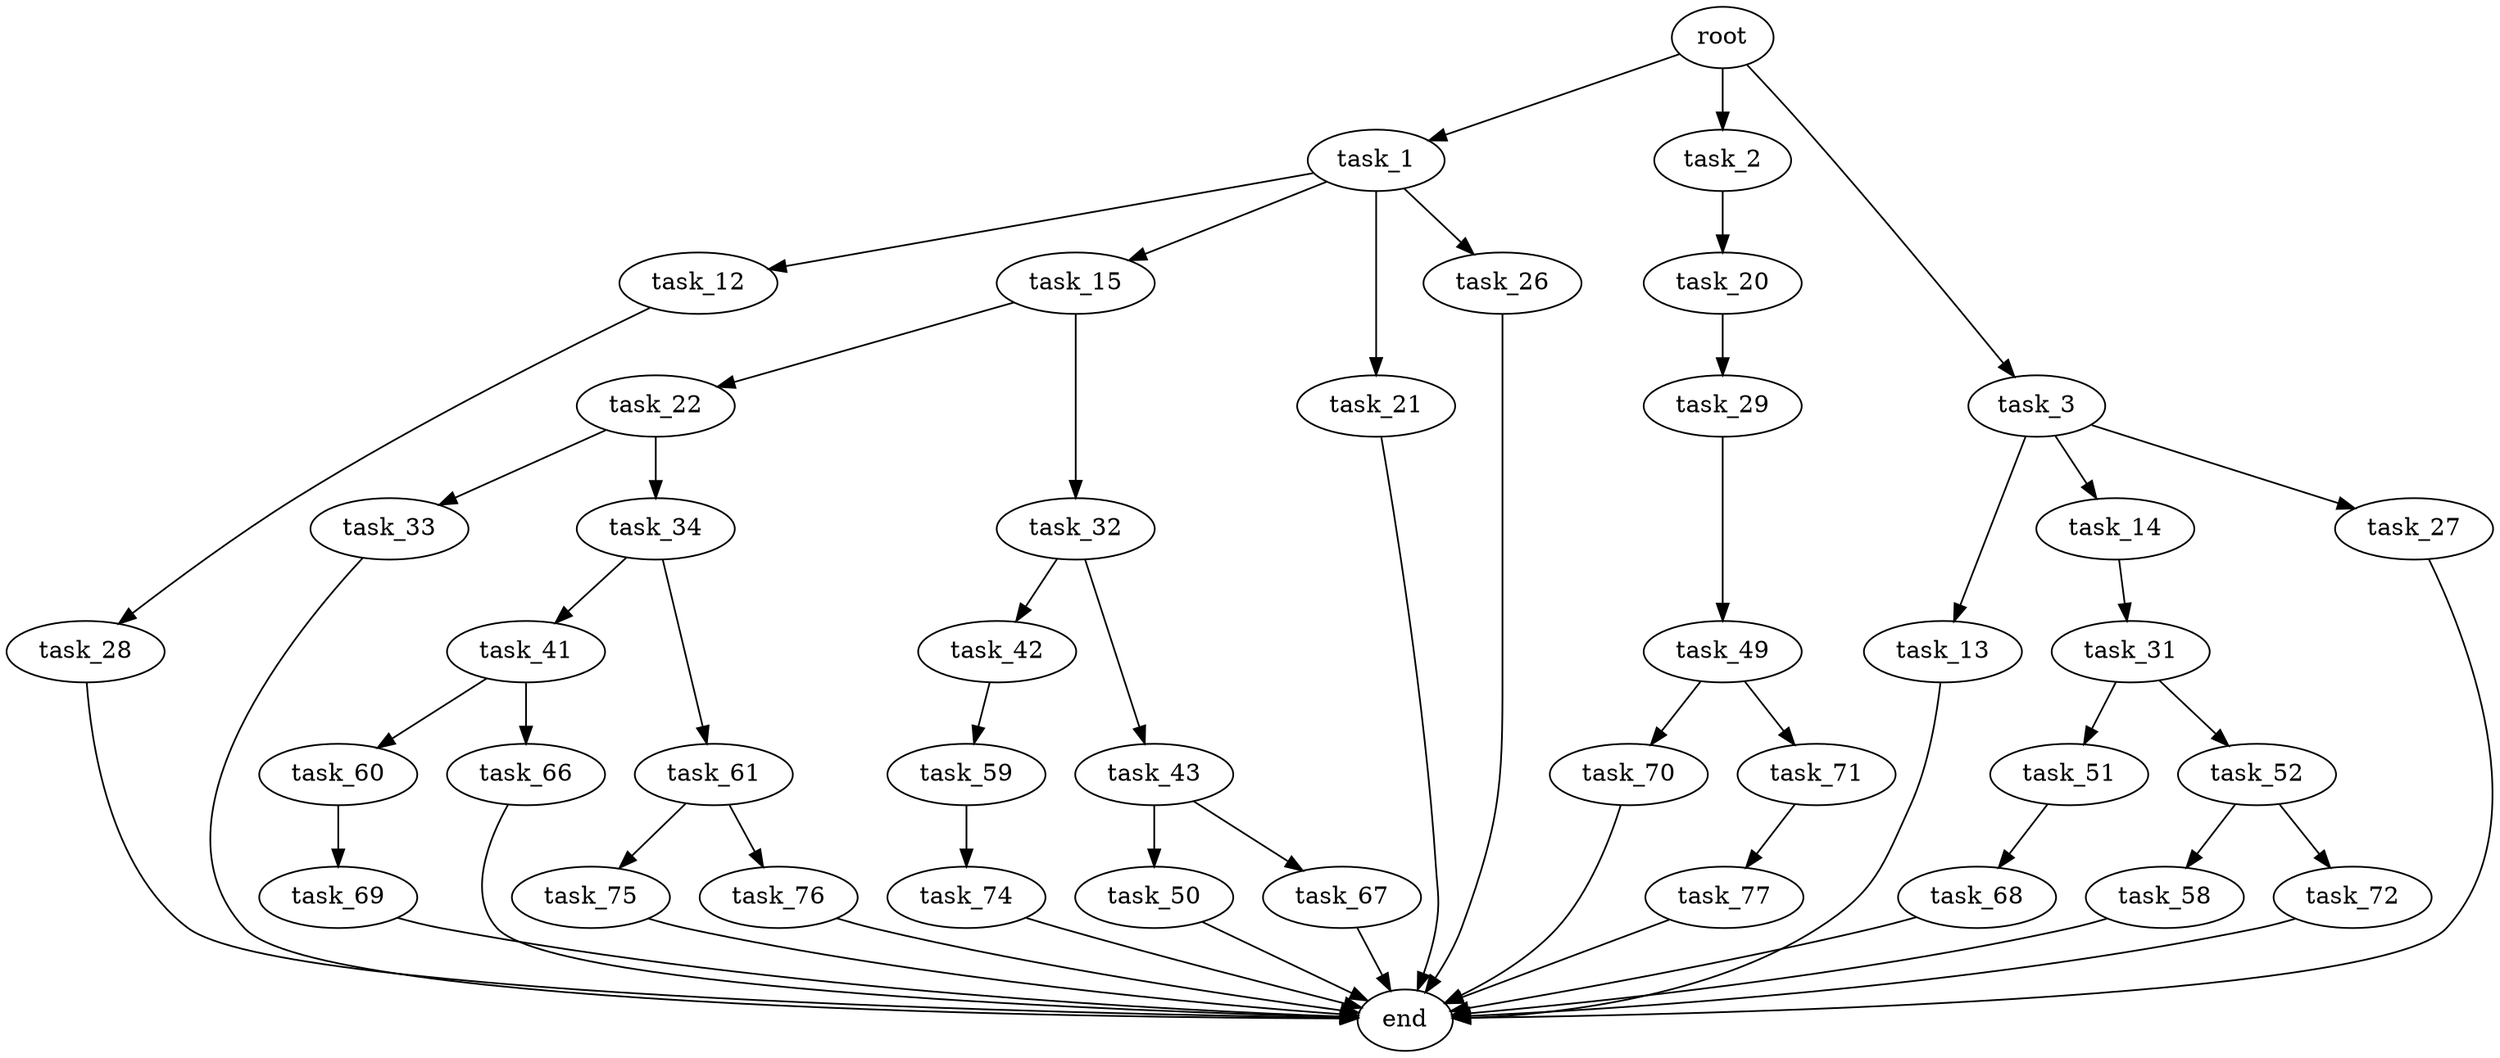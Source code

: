 digraph G {
  root [size="0.000000"];
  task_1 [size="4104660661.000000"];
  task_2 [size="868609219458.000000"];
  task_3 [size="231928233984.000000"];
  task_12 [size="1011532140153.000000"];
  task_15 [size="24172694861.000000"];
  task_21 [size="2849905056.000000"];
  task_26 [size="5426040338.000000"];
  task_20 [size="7154146691.000000"];
  task_13 [size="99119410428.000000"];
  task_14 [size="134217728000.000000"];
  task_27 [size="473709932436.000000"];
  task_28 [size="1073741824000.000000"];
  end [size="0.000000"];
  task_31 [size="960910488143.000000"];
  task_22 [size="28991029248.000000"];
  task_32 [size="16732030740.000000"];
  task_29 [size="1830229166.000000"];
  task_33 [size="7721161499.000000"];
  task_34 [size="784094922260.000000"];
  task_49 [size="231928233984.000000"];
  task_51 [size="6617191778.000000"];
  task_52 [size="368293445632.000000"];
  task_42 [size="236943246279.000000"];
  task_43 [size="368293445632.000000"];
  task_41 [size="643714320278.000000"];
  task_61 [size="11783086592.000000"];
  task_60 [size="65176225497.000000"];
  task_66 [size="144066973061.000000"];
  task_59 [size="782757789696.000000"];
  task_50 [size="303253043326.000000"];
  task_67 [size="32733139716.000000"];
  task_70 [size="528564850860.000000"];
  task_71 [size="69089254509.000000"];
  task_68 [size="68719476736.000000"];
  task_58 [size="28991029248.000000"];
  task_72 [size="134217728000.000000"];
  task_74 [size="231928233984.000000"];
  task_69 [size="966252782220.000000"];
  task_75 [size="562527409355.000000"];
  task_76 [size="68719476736.000000"];
  task_77 [size="1972636563.000000"];

  root -> task_1 [size="1.000000"];
  root -> task_2 [size="1.000000"];
  root -> task_3 [size="1.000000"];
  task_1 -> task_12 [size="75497472.000000"];
  task_1 -> task_15 [size="75497472.000000"];
  task_1 -> task_21 [size="75497472.000000"];
  task_1 -> task_26 [size="75497472.000000"];
  task_2 -> task_20 [size="679477248.000000"];
  task_3 -> task_13 [size="301989888.000000"];
  task_3 -> task_14 [size="301989888.000000"];
  task_3 -> task_27 [size="301989888.000000"];
  task_12 -> task_28 [size="679477248.000000"];
  task_15 -> task_22 [size="411041792.000000"];
  task_15 -> task_32 [size="411041792.000000"];
  task_21 -> end [size="1.000000"];
  task_26 -> end [size="1.000000"];
  task_20 -> task_29 [size="679477248.000000"];
  task_13 -> end [size="1.000000"];
  task_14 -> task_31 [size="209715200.000000"];
  task_27 -> end [size="1.000000"];
  task_28 -> end [size="1.000000"];
  task_31 -> task_51 [size="838860800.000000"];
  task_31 -> task_52 [size="838860800.000000"];
  task_22 -> task_33 [size="75497472.000000"];
  task_22 -> task_34 [size="75497472.000000"];
  task_32 -> task_42 [size="411041792.000000"];
  task_32 -> task_43 [size="411041792.000000"];
  task_29 -> task_49 [size="75497472.000000"];
  task_33 -> end [size="1.000000"];
  task_34 -> task_41 [size="536870912.000000"];
  task_34 -> task_61 [size="536870912.000000"];
  task_49 -> task_70 [size="301989888.000000"];
  task_49 -> task_71 [size="301989888.000000"];
  task_51 -> task_68 [size="209715200.000000"];
  task_52 -> task_58 [size="411041792.000000"];
  task_52 -> task_72 [size="411041792.000000"];
  task_42 -> task_59 [size="301989888.000000"];
  task_43 -> task_50 [size="411041792.000000"];
  task_43 -> task_67 [size="411041792.000000"];
  task_41 -> task_60 [size="838860800.000000"];
  task_41 -> task_66 [size="838860800.000000"];
  task_61 -> task_75 [size="536870912.000000"];
  task_61 -> task_76 [size="536870912.000000"];
  task_60 -> task_69 [size="75497472.000000"];
  task_66 -> end [size="1.000000"];
  task_59 -> task_74 [size="679477248.000000"];
  task_50 -> end [size="1.000000"];
  task_67 -> end [size="1.000000"];
  task_70 -> end [size="1.000000"];
  task_71 -> task_77 [size="75497472.000000"];
  task_68 -> end [size="1.000000"];
  task_58 -> end [size="1.000000"];
  task_72 -> end [size="1.000000"];
  task_74 -> end [size="1.000000"];
  task_69 -> end [size="1.000000"];
  task_75 -> end [size="1.000000"];
  task_76 -> end [size="1.000000"];
  task_77 -> end [size="1.000000"];
}
